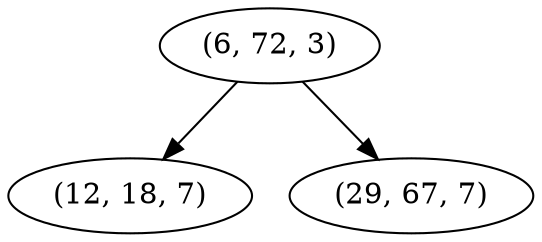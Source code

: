 digraph tree {
    "(6, 72, 3)";
    "(12, 18, 7)";
    "(29, 67, 7)";
    "(6, 72, 3)" -> "(12, 18, 7)";
    "(6, 72, 3)" -> "(29, 67, 7)";
}
